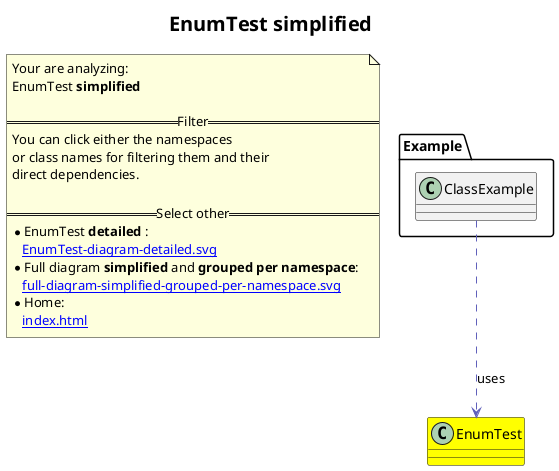 @startuml
title <size:20>EnumTest **simplified** </size>
note "Your are analyzing:\nEnumTest **simplified** \n\n==Filter==\nYou can click either the namespaces \nor class names for filtering them and their\ndirect dependencies.\n\n==Select other==\n* EnumTest **detailed** :\n   [[EnumTest-diagram-detailed.svg]]\n* Full diagram **simplified** and **grouped per namespace**:\n   [[full-diagram-simplified-grouped-per-namespace.svg]]\n* Home:\n   [[index.html]]" as FloatingNote
class EnumTest [[EnumTest-diagram-simplified.svg]] #yellow {
}
class Example.ClassExample [[Example.ClassExample-diagram-simplified.svg]]  {
}
 ' *************************************** 
 ' *************************************** 
 ' *************************************** 
' Class relations extracted from namespace:
' 
' Class relations extracted from namespace:
' Example
Example.ClassExample .[#6060BB].> EnumTest  : uses 
@enduml